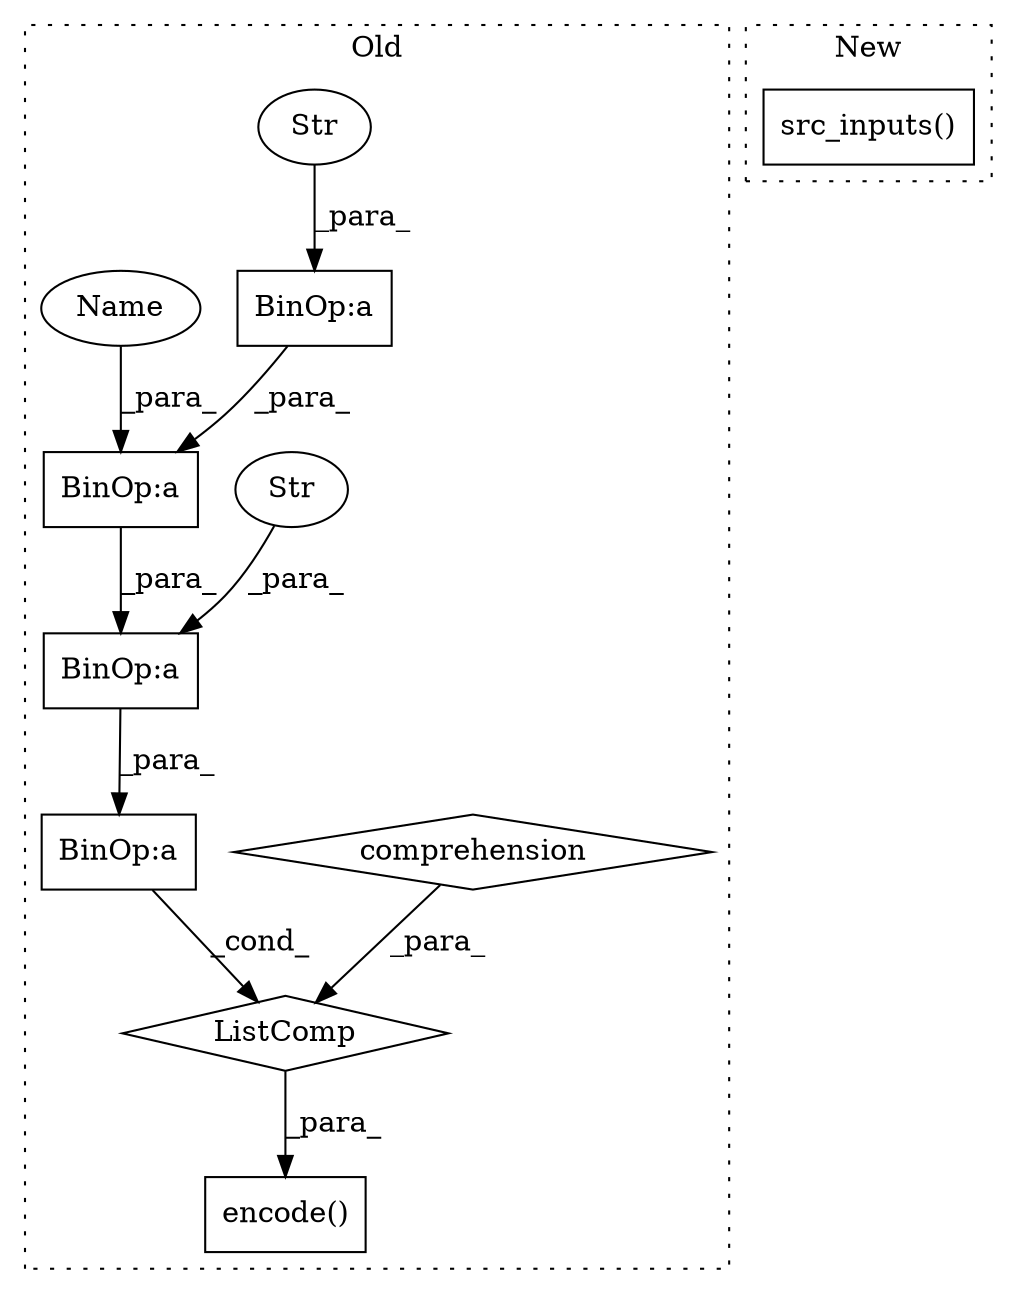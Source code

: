 digraph G {
subgraph cluster0 {
1 [label="encode()" a="75" s="2524,2667" l="12,1" shape="box"];
3 [label="BinOp:a" a="82" s="2554" l="29" shape="box"];
4 [label="BinOp:a" a="82" s="2574" l="3" shape="box"];
5 [label="BinOp:a" a="82" s="2589" l="7" shape="box"];
6 [label="BinOp:a" a="82" s="2582" l="8" shape="box"];
7 [label="Str" a="66" s="2577" l="3" shape="ellipse"];
8 [label="Str" a="66" s="2590" l="3" shape="ellipse"];
9 [label="comprehension" a="45" s="2641" l="3" shape="diamond"];
10 [label="ListComp" a="106" s="2536" l="131" shape="diamond"];
11 [label="Name" a="87" s="2583" l="4" shape="ellipse"];
label = "Old";
style="dotted";
}
subgraph cluster1 {
2 [label="src_inputs()" a="75" s="2875,2895" l="16,1" shape="box"];
label = "New";
style="dotted";
}
3 -> 6 [label="_para_"];
4 -> 3 [label="_para_"];
5 -> 10 [label="_cond_"];
6 -> 5 [label="_para_"];
7 -> 4 [label="_para_"];
8 -> 6 [label="_para_"];
9 -> 10 [label="_para_"];
10 -> 1 [label="_para_"];
11 -> 3 [label="_para_"];
}